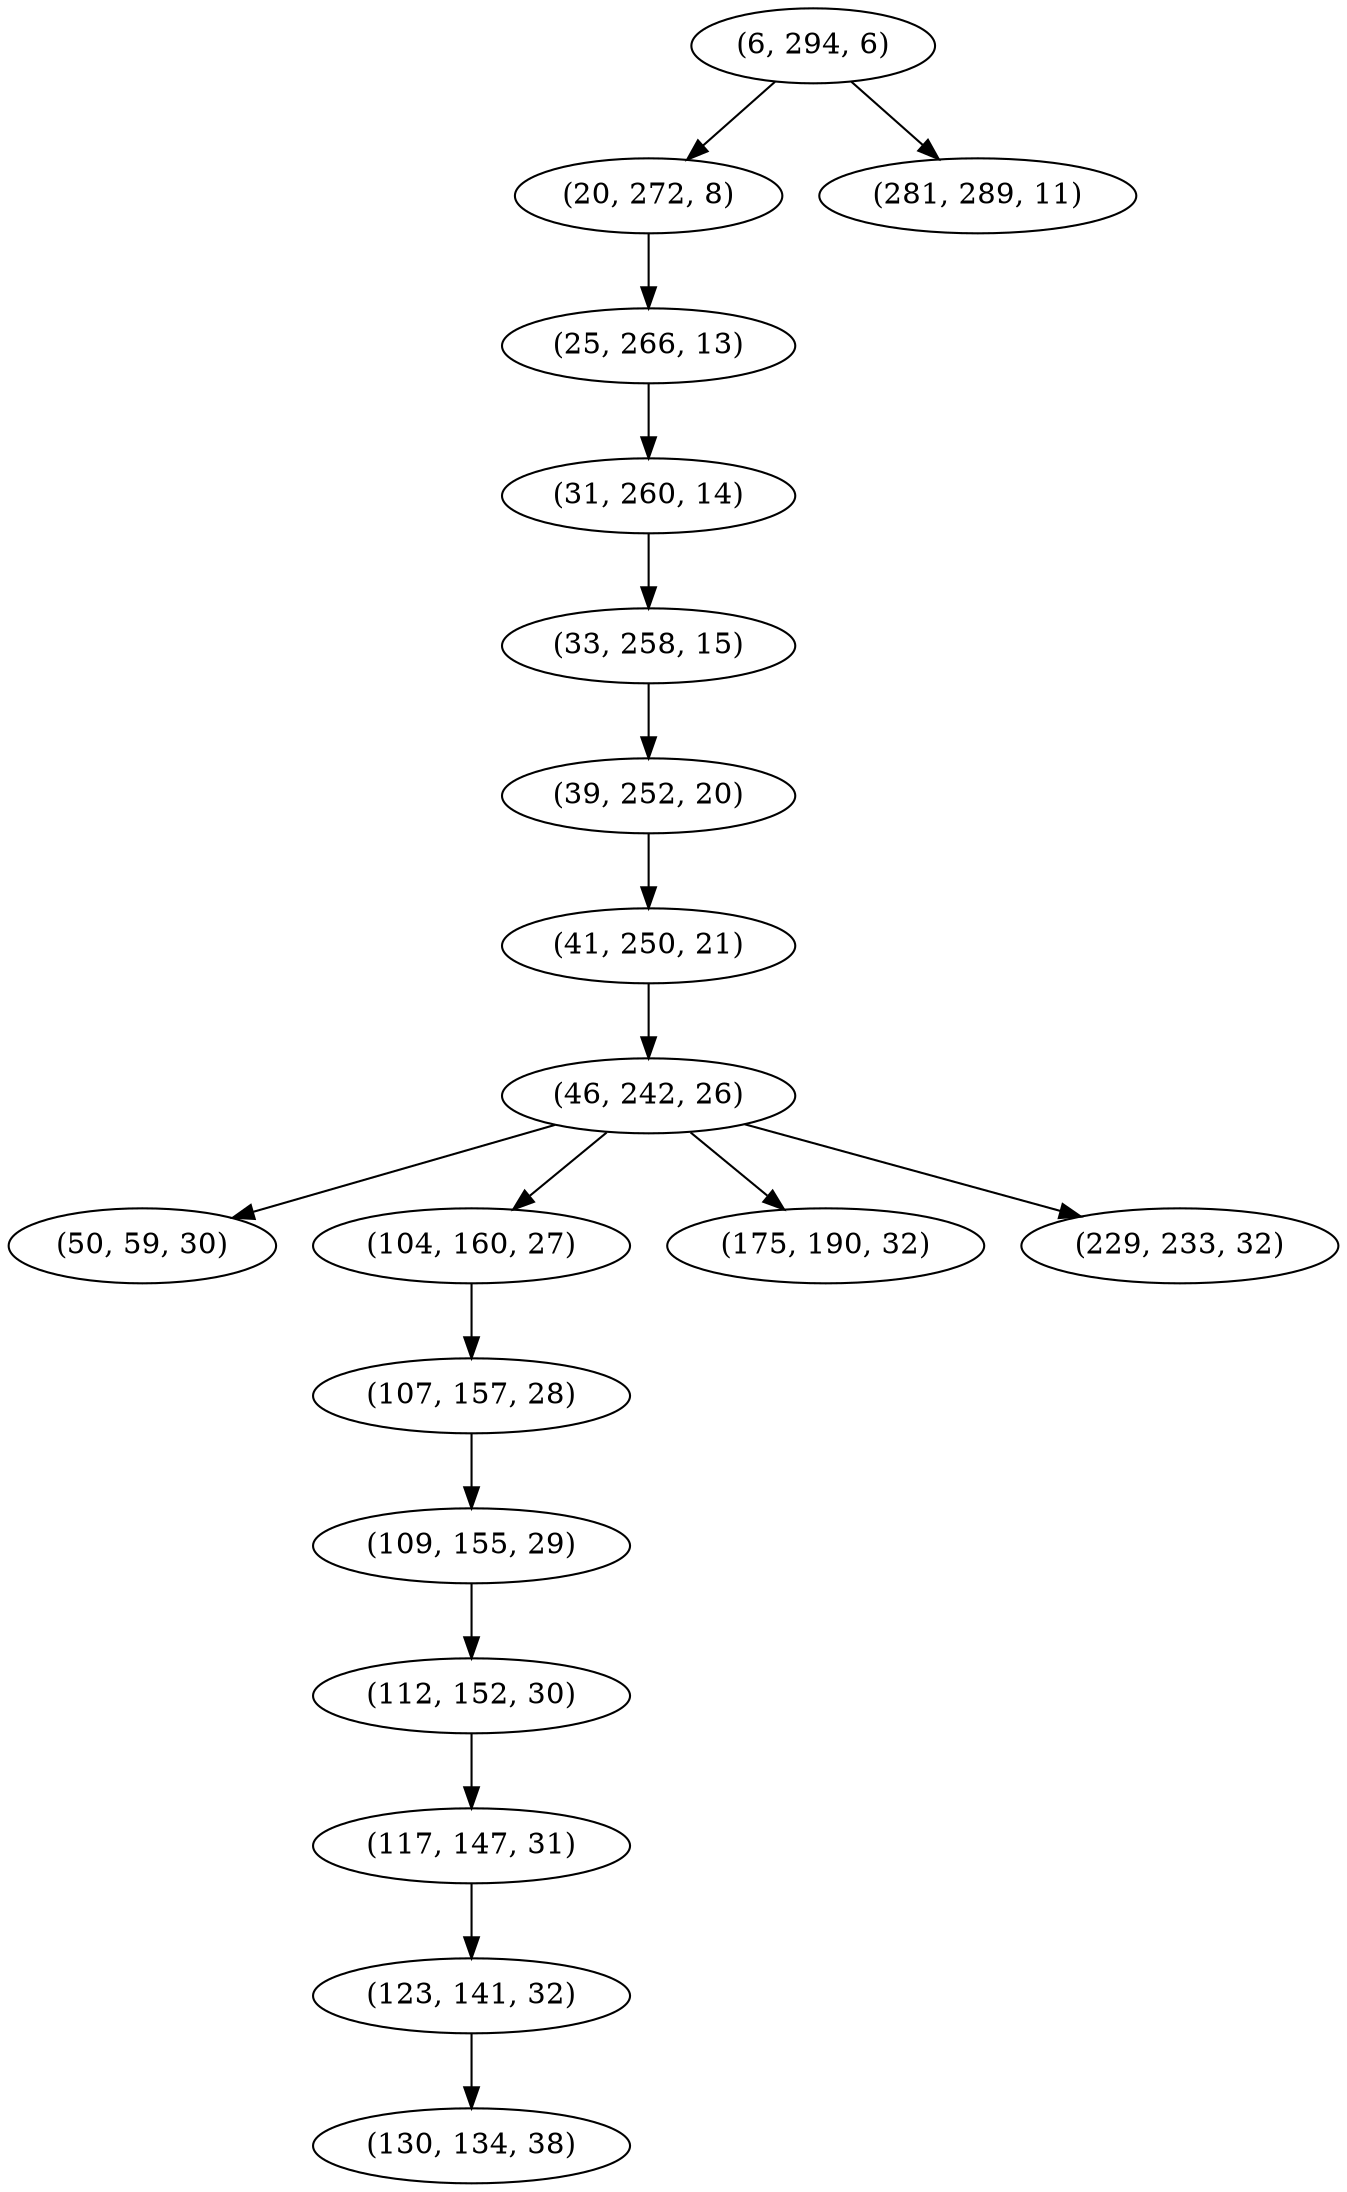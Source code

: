 digraph tree {
    "(6, 294, 6)";
    "(20, 272, 8)";
    "(25, 266, 13)";
    "(31, 260, 14)";
    "(33, 258, 15)";
    "(39, 252, 20)";
    "(41, 250, 21)";
    "(46, 242, 26)";
    "(50, 59, 30)";
    "(104, 160, 27)";
    "(107, 157, 28)";
    "(109, 155, 29)";
    "(112, 152, 30)";
    "(117, 147, 31)";
    "(123, 141, 32)";
    "(130, 134, 38)";
    "(175, 190, 32)";
    "(229, 233, 32)";
    "(281, 289, 11)";
    "(6, 294, 6)" -> "(20, 272, 8)";
    "(6, 294, 6)" -> "(281, 289, 11)";
    "(20, 272, 8)" -> "(25, 266, 13)";
    "(25, 266, 13)" -> "(31, 260, 14)";
    "(31, 260, 14)" -> "(33, 258, 15)";
    "(33, 258, 15)" -> "(39, 252, 20)";
    "(39, 252, 20)" -> "(41, 250, 21)";
    "(41, 250, 21)" -> "(46, 242, 26)";
    "(46, 242, 26)" -> "(50, 59, 30)";
    "(46, 242, 26)" -> "(104, 160, 27)";
    "(46, 242, 26)" -> "(175, 190, 32)";
    "(46, 242, 26)" -> "(229, 233, 32)";
    "(104, 160, 27)" -> "(107, 157, 28)";
    "(107, 157, 28)" -> "(109, 155, 29)";
    "(109, 155, 29)" -> "(112, 152, 30)";
    "(112, 152, 30)" -> "(117, 147, 31)";
    "(117, 147, 31)" -> "(123, 141, 32)";
    "(123, 141, 32)" -> "(130, 134, 38)";
}
